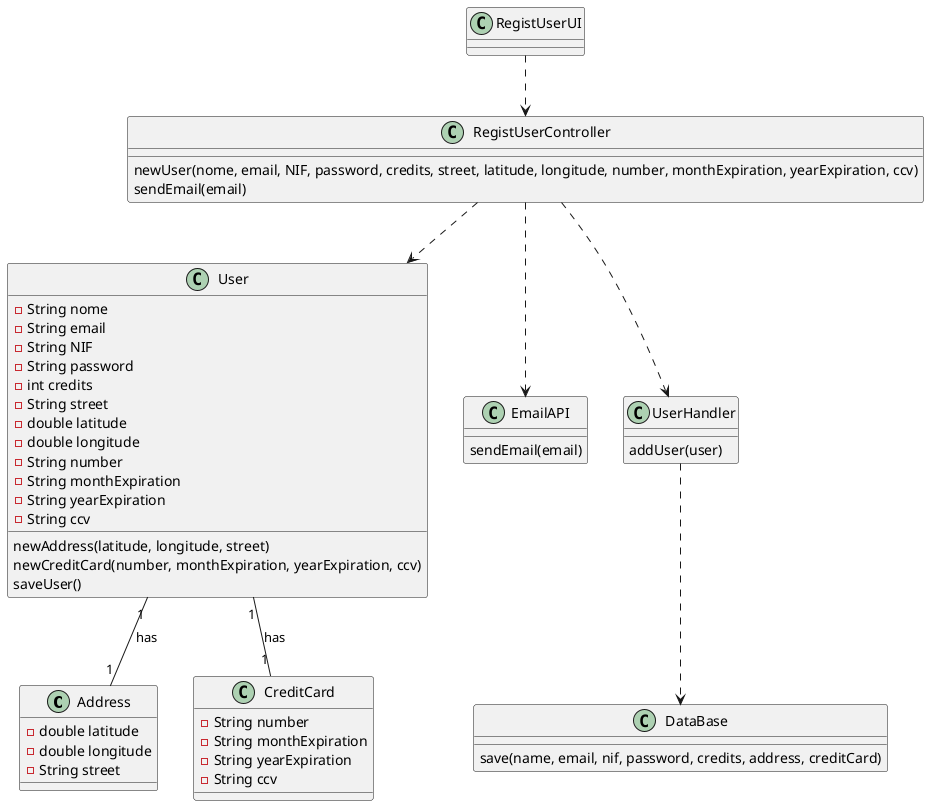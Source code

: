 @startuml


class Address {
  -double latitude
  -double longitude
  -String street
}


class User {
  -String nome
  -String email
  -String NIF
  -String password
  -int credits
  -String street
  -double latitude
  -double longitude
  -String number
  -String monthExpiration
  -String yearExpiration
  -String ccv
  newAddress(latitude, longitude, street)
  newCreditCard(number, monthExpiration, yearExpiration, ccv)
  saveUser()

}

class CreditCard {
   -String number
  -String monthExpiration
  -String yearExpiration
  -String ccv
}


class RegistUserController {
  newUser(nome, email, NIF, password, credits, street, latitude, longitude, number, monthExpiration, yearExpiration, ccv)
  sendEmail(email)
}

class EmailAPI {
sendEmail(email)
}

class UserHandler {
addUser(user)
}


class DataBase {
save(name, email, nif, password, credits, address, creditCard)
}

RegistUserUI ..> RegistUserController
RegistUserController ..> User
UserHandler ..> DataBase
RegistUserController ..> UserHandler
RegistUserController ..> EmailAPI
User "1" -- "1" Address: has
User "1" -- "1" CreditCard: has

@enduml